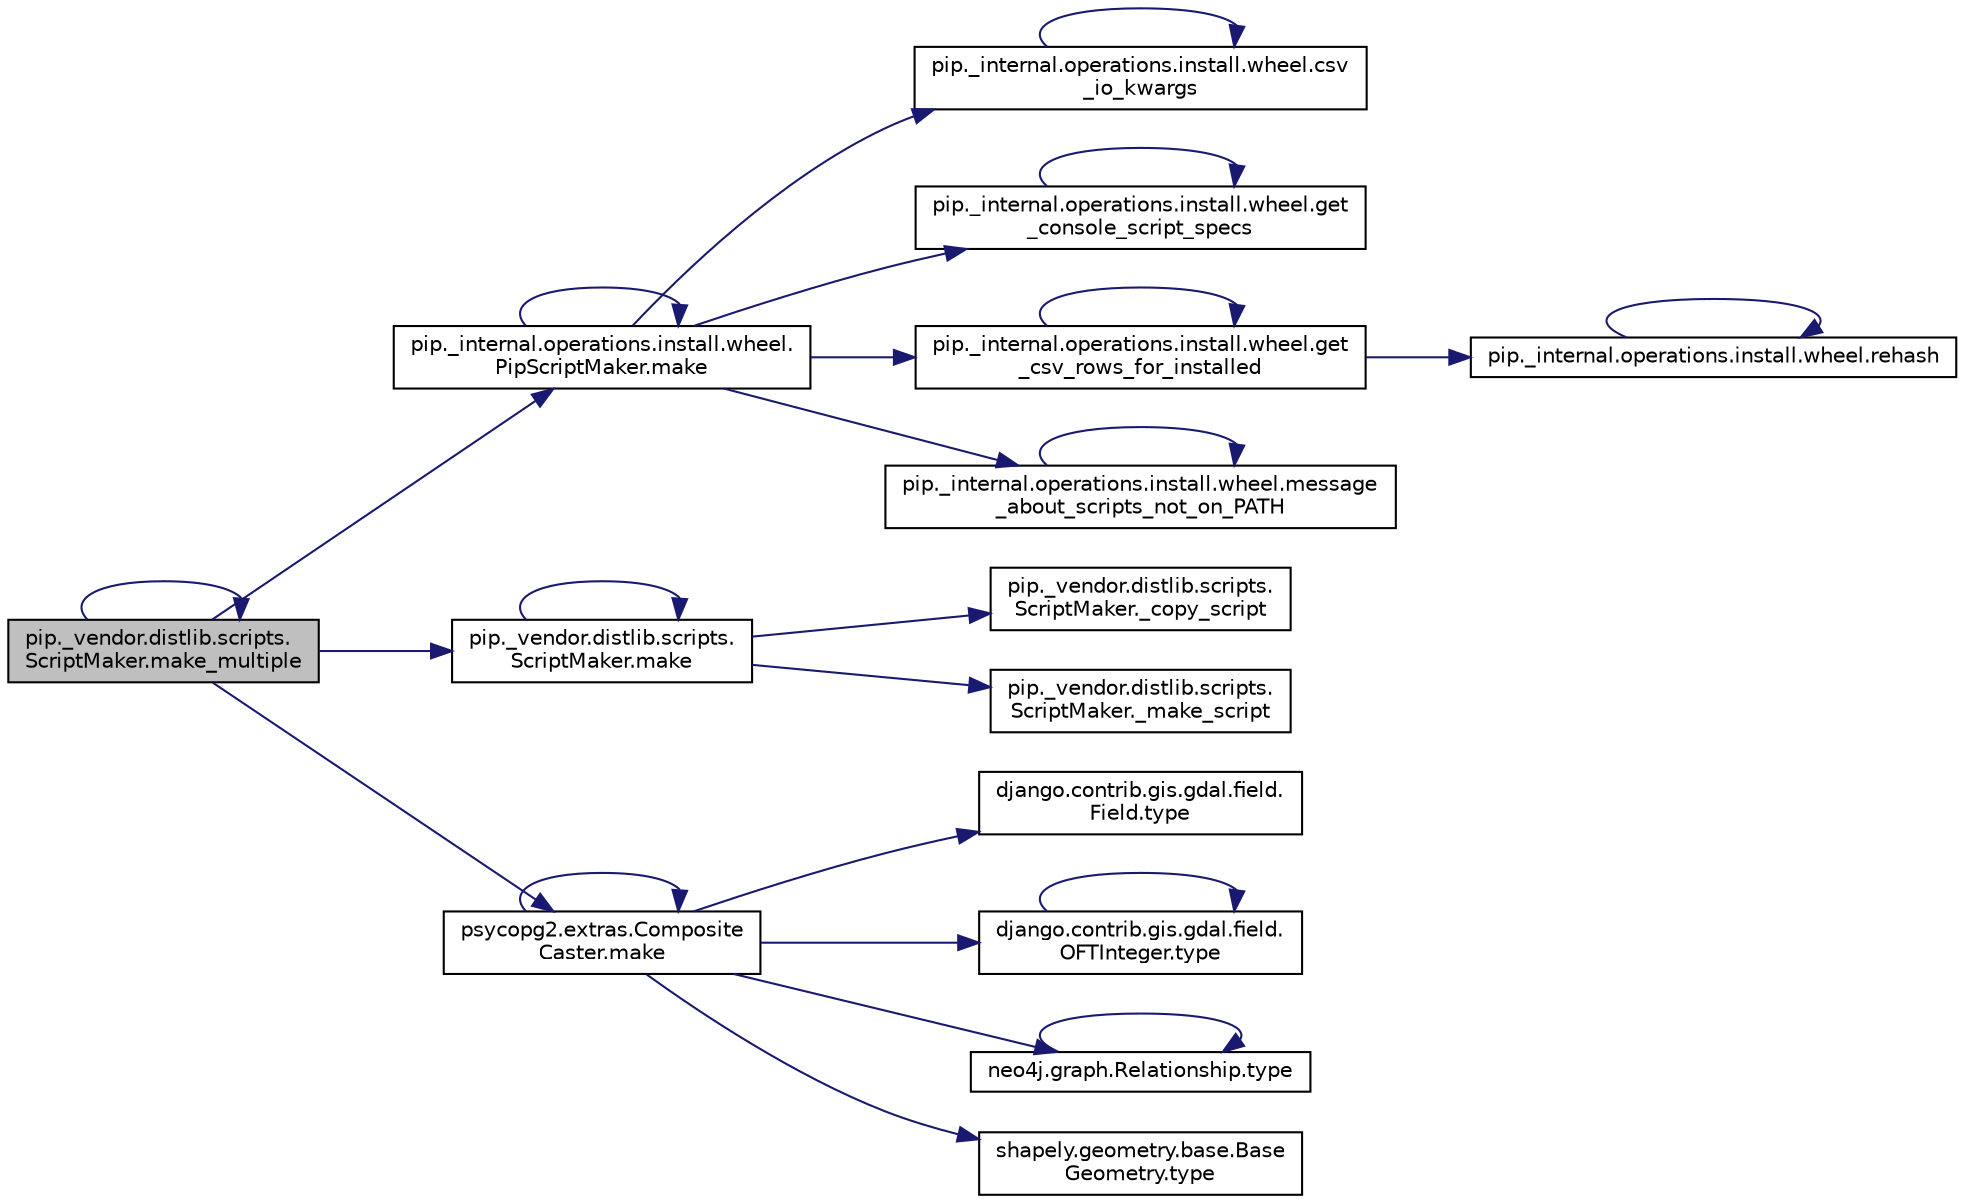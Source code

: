 digraph "pip._vendor.distlib.scripts.ScriptMaker.make_multiple"
{
 // LATEX_PDF_SIZE
  edge [fontname="Helvetica",fontsize="10",labelfontname="Helvetica",labelfontsize="10"];
  node [fontname="Helvetica",fontsize="10",shape=record];
  rankdir="LR";
  Node1 [label="pip._vendor.distlib.scripts.\lScriptMaker.make_multiple",height=0.2,width=0.4,color="black", fillcolor="grey75", style="filled", fontcolor="black",tooltip=" "];
  Node1 -> Node2 [color="midnightblue",fontsize="10",style="solid",fontname="Helvetica"];
  Node2 [label="pip._internal.operations.install.wheel.\lPipScriptMaker.make",height=0.2,width=0.4,color="black", fillcolor="white", style="filled",URL="$d8/d6a/classpip_1_1__internal_1_1operations_1_1install_1_1wheel_1_1_pip_script_maker.html#afe5796f33a6af1ceb0d92a10d1ef54e0",tooltip=" "];
  Node2 -> Node3 [color="midnightblue",fontsize="10",style="solid",fontname="Helvetica"];
  Node3 [label="pip._internal.operations.install.wheel.csv\l_io_kwargs",height=0.2,width=0.4,color="black", fillcolor="white", style="filled",URL="$d5/d70/namespacepip_1_1__internal_1_1operations_1_1install_1_1wheel.html#a9fdfc84b0b3d56d65ab108349305aece",tooltip=" "];
  Node3 -> Node3 [color="midnightblue",fontsize="10",style="solid",fontname="Helvetica"];
  Node2 -> Node4 [color="midnightblue",fontsize="10",style="solid",fontname="Helvetica"];
  Node4 [label="pip._internal.operations.install.wheel.get\l_console_script_specs",height=0.2,width=0.4,color="black", fillcolor="white", style="filled",URL="$d5/d70/namespacepip_1_1__internal_1_1operations_1_1install_1_1wheel.html#a05db2d34068442e6e937bf4ea73a049a",tooltip=" "];
  Node4 -> Node4 [color="midnightblue",fontsize="10",style="solid",fontname="Helvetica"];
  Node2 -> Node5 [color="midnightblue",fontsize="10",style="solid",fontname="Helvetica"];
  Node5 [label="pip._internal.operations.install.wheel.get\l_csv_rows_for_installed",height=0.2,width=0.4,color="black", fillcolor="white", style="filled",URL="$d5/d70/namespacepip_1_1__internal_1_1operations_1_1install_1_1wheel.html#a3ce373268f0c58e6200a83f5cf011178",tooltip=" "];
  Node5 -> Node5 [color="midnightblue",fontsize="10",style="solid",fontname="Helvetica"];
  Node5 -> Node6 [color="midnightblue",fontsize="10",style="solid",fontname="Helvetica"];
  Node6 [label="pip._internal.operations.install.wheel.rehash",height=0.2,width=0.4,color="black", fillcolor="white", style="filled",URL="$d5/d70/namespacepip_1_1__internal_1_1operations_1_1install_1_1wheel.html#a44f28544cec7abc21fd7359d33710de7",tooltip=" "];
  Node6 -> Node6 [color="midnightblue",fontsize="10",style="solid",fontname="Helvetica"];
  Node2 -> Node2 [color="midnightblue",fontsize="10",style="solid",fontname="Helvetica"];
  Node2 -> Node7 [color="midnightblue",fontsize="10",style="solid",fontname="Helvetica"];
  Node7 [label="pip._internal.operations.install.wheel.message\l_about_scripts_not_on_PATH",height=0.2,width=0.4,color="black", fillcolor="white", style="filled",URL="$d5/d70/namespacepip_1_1__internal_1_1operations_1_1install_1_1wheel.html#a95576e0abb83220198635fee076c272a",tooltip=" "];
  Node7 -> Node7 [color="midnightblue",fontsize="10",style="solid",fontname="Helvetica"];
  Node1 -> Node8 [color="midnightblue",fontsize="10",style="solid",fontname="Helvetica"];
  Node8 [label="pip._vendor.distlib.scripts.\lScriptMaker.make",height=0.2,width=0.4,color="black", fillcolor="white", style="filled",URL="$de/dcc/classpip_1_1__vendor_1_1distlib_1_1scripts_1_1_script_maker.html#ac7f4e0644f67141ddc2304e838e64f9e",tooltip=" "];
  Node8 -> Node9 [color="midnightblue",fontsize="10",style="solid",fontname="Helvetica"];
  Node9 [label="pip._vendor.distlib.scripts.\lScriptMaker._copy_script",height=0.2,width=0.4,color="black", fillcolor="white", style="filled",URL="$de/dcc/classpip_1_1__vendor_1_1distlib_1_1scripts_1_1_script_maker.html#a9de7f3a948a2172a64185b5fbd6798ea",tooltip=" "];
  Node8 -> Node10 [color="midnightblue",fontsize="10",style="solid",fontname="Helvetica"];
  Node10 [label="pip._vendor.distlib.scripts.\lScriptMaker._make_script",height=0.2,width=0.4,color="black", fillcolor="white", style="filled",URL="$de/dcc/classpip_1_1__vendor_1_1distlib_1_1scripts_1_1_script_maker.html#a01d3210a362f4d2d311f948632c893dc",tooltip=" "];
  Node8 -> Node8 [color="midnightblue",fontsize="10",style="solid",fontname="Helvetica"];
  Node1 -> Node11 [color="midnightblue",fontsize="10",style="solid",fontname="Helvetica"];
  Node11 [label="psycopg2.extras.Composite\lCaster.make",height=0.2,width=0.4,color="black", fillcolor="white", style="filled",URL="$dc/d42/classpsycopg2_1_1extras_1_1_composite_caster.html#a9e88e67f010f58000dadc1e53176b021",tooltip=" "];
  Node11 -> Node11 [color="midnightblue",fontsize="10",style="solid",fontname="Helvetica"];
  Node11 -> Node12 [color="midnightblue",fontsize="10",style="solid",fontname="Helvetica"];
  Node12 [label="django.contrib.gis.gdal.field.\lField.type",height=0.2,width=0.4,color="black", fillcolor="white", style="filled",URL="$d8/d65/classdjango_1_1contrib_1_1gis_1_1gdal_1_1field_1_1_field.html#aa787dea31c8e063a6863b9ad97074585",tooltip=" "];
  Node11 -> Node13 [color="midnightblue",fontsize="10",style="solid",fontname="Helvetica"];
  Node13 [label="django.contrib.gis.gdal.field.\lOFTInteger.type",height=0.2,width=0.4,color="black", fillcolor="white", style="filled",URL="$d9/d05/classdjango_1_1contrib_1_1gis_1_1gdal_1_1field_1_1_o_f_t_integer.html#adbcc82e2b937590b019c3eab28d7e18a",tooltip=" "];
  Node13 -> Node13 [color="midnightblue",fontsize="10",style="solid",fontname="Helvetica"];
  Node11 -> Node14 [color="midnightblue",fontsize="10",style="solid",fontname="Helvetica"];
  Node14 [label="neo4j.graph.Relationship.type",height=0.2,width=0.4,color="black", fillcolor="white", style="filled",URL="$dd/d89/classneo4j_1_1graph_1_1_relationship.html#aa014f02377d52a3fe54ecb16b80c4ab5",tooltip=" "];
  Node14 -> Node14 [color="midnightblue",fontsize="10",style="solid",fontname="Helvetica"];
  Node11 -> Node15 [color="midnightblue",fontsize="10",style="solid",fontname="Helvetica"];
  Node15 [label="shapely.geometry.base.Base\lGeometry.type",height=0.2,width=0.4,color="black", fillcolor="white", style="filled",URL="$db/d41/classshapely_1_1geometry_1_1base_1_1_base_geometry.html#aa099702f9ac92fccca67ba3f4aaca0cc",tooltip=" "];
  Node1 -> Node1 [color="midnightblue",fontsize="10",style="solid",fontname="Helvetica"];
}
